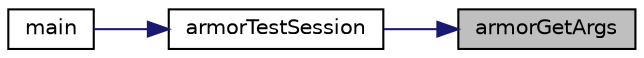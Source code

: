 digraph "armorGetArgs"
{
 // LATEX_PDF_SIZE
  edge [fontname="Helvetica",fontsize="10",labelfontname="Helvetica",labelfontsize="10"];
  node [fontname="Helvetica",fontsize="10",shape=record];
  rankdir="RL";
  Node1 [label="armorGetArgs",height=0.2,width=0.4,color="black", fillcolor="grey75", style="filled", fontcolor="black",tooltip=" "];
  Node1 -> Node2 [dir="back",color="midnightblue",fontsize="10",style="solid",fontname="Helvetica"];
  Node2 [label="armorTestSession",height=0.2,width=0.4,color="black", fillcolor="white", style="filled",URL="$a00149_abff933932da2d36d8bd8dc968ced4019.html#abff933932da2d36d8bd8dc968ced4019",tooltip=" "];
  Node2 -> Node3 [dir="back",color="midnightblue",fontsize="10",style="solid",fontname="Helvetica"];
  Node3 [label="main",height=0.2,width=0.4,color="black", fillcolor="white", style="filled",URL="$a00149_a0ddf1224851353fc92bfbff6f499fa97.html#a0ddf1224851353fc92bfbff6f499fa97",tooltip=" "];
}
